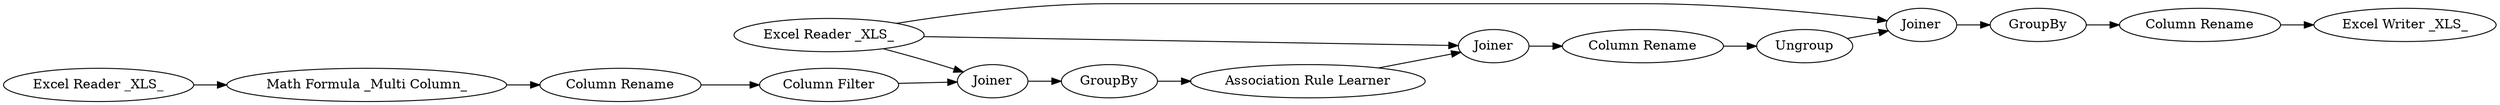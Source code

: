 digraph {
	10 -> 13
	12 -> 13
	4 -> 5
	10 -> 7
	10 -> 9
	8 -> 9
	15 -> 16
	9 -> 11
	3 -> 4
	13 -> 14
	5 -> 7
	14 -> 15
	11 -> 12
	2 -> 8
	1 -> 3
	7 -> 2
	5 [label="Column Filter"]
	16 [label="Excel Writer _XLS_"]
	14 [label=GroupBy]
	13 [label=Joiner]
	1 [label="Excel Reader _XLS_"]
	7 [label=Joiner]
	9 [label=Joiner]
	11 [label="Column Rename"]
	4 [label="Column Rename"]
	8 [label="Association Rule Learner"]
	15 [label="Column Rename"]
	12 [label=Ungroup]
	3 [label="Math Formula _Multi Column_"]
	2 [label=GroupBy]
	10 [label="Excel Reader _XLS_"]
	rankdir=LR
}
